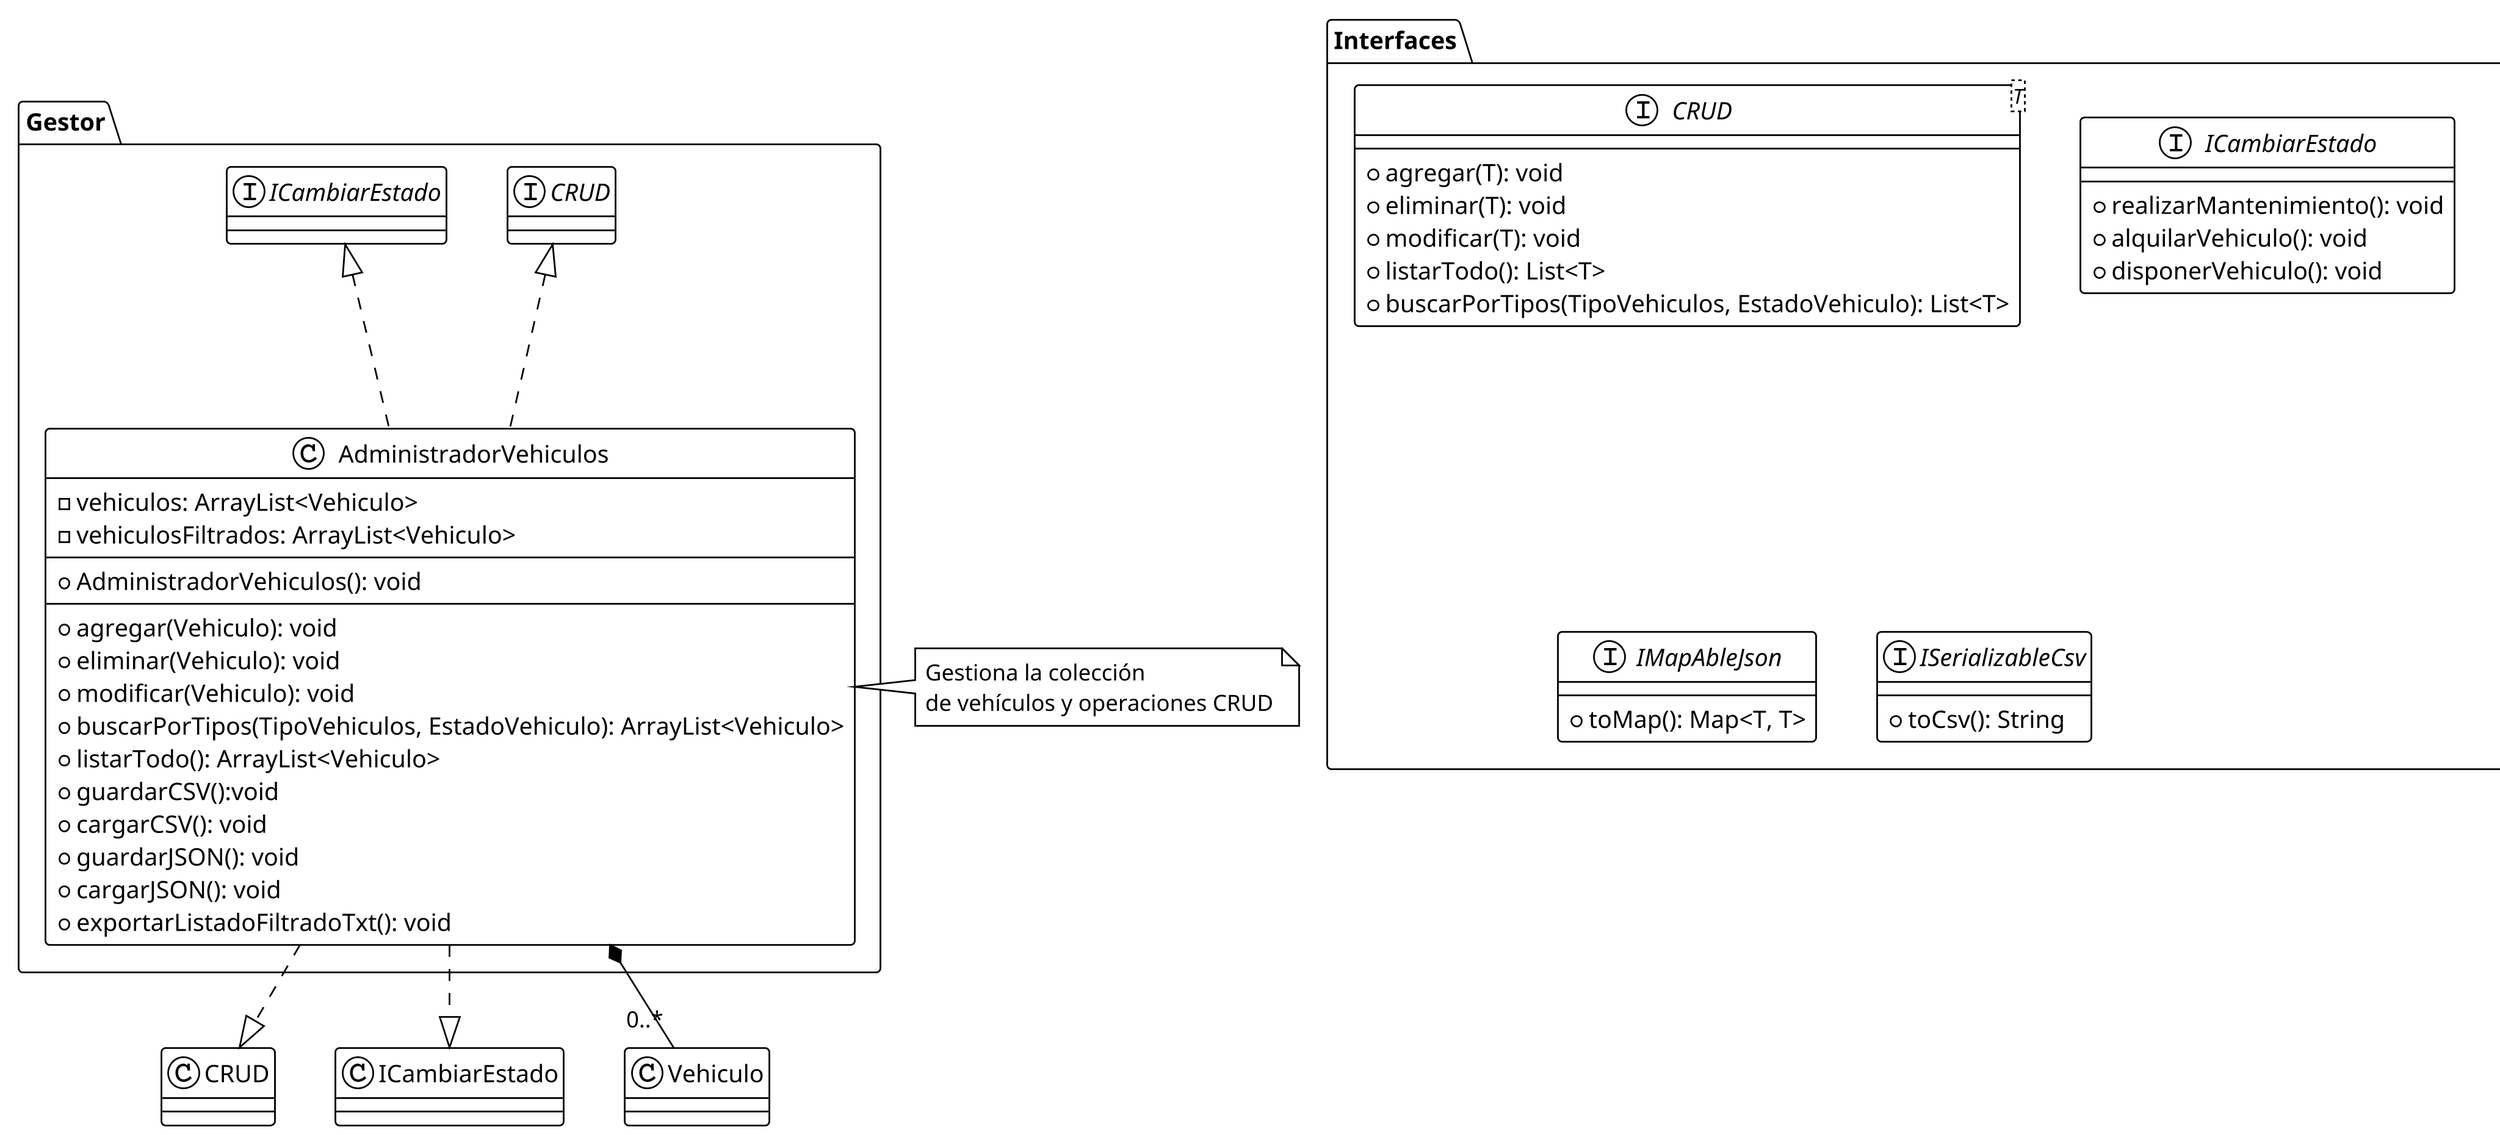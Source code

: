 @startuml Interfaces y Gestor
!theme plain
scale 0.9
skinparam dpi 300

package "Interfaces" {
    interface CRUD<T> {
        + agregar(T): void
        + eliminar(T): void
        + modificar(T): void
        + listarTodo(): List<T>
        + buscarPorTipos(TipoVehiculos, EstadoVehiculo): List<T>
    }

    interface ICambiarEstado {
        + realizarMantenimiento(): void
        + alquilarVehiculo(): void
        + disponerVehiculo(): void
    }

    interface IVehiculoEditable {
        + setVehiculo(Vehiculo): void
        + getVehiculo(): Vehiculo
    }

    interface IMapAbleJson {
        + toMap(): Map<T, T>
    }

    interface ISerializableCsv {
        + toCsv(): String
    }
}

package "Gestor" {
    class AdministradorVehiculos implements CRUD, ICambiarEstado {
        - vehiculos: ArrayList<Vehiculo>
        - vehiculosFiltrados: ArrayList<Vehiculo>
        --
        + AdministradorVehiculos(): void
        --
        + agregar(Vehiculo): void
        + eliminar(Vehiculo): void
        + modificar(Vehiculo): void
        + buscarPorTipos(TipoVehiculos, EstadoVehiculo): ArrayList<Vehiculo>
        + listarTodo(): ArrayList<Vehiculo>
        + guardarCSV():void
        + cargarCSV(): void
        + guardarJSON(): void
        + cargarJSON(): void
        + exportarListadoFiltradoTxt(): void
    }
}

' Relaciones
AdministradorVehiculos ..|> CRUD
AdministradorVehiculos ..|> ICambiarEstado
AdministradorVehiculos *-- "0..*" Vehiculo

note right of AdministradorVehiculos : Gestiona la colección\nde vehículos y operaciones CRUD

@enduml